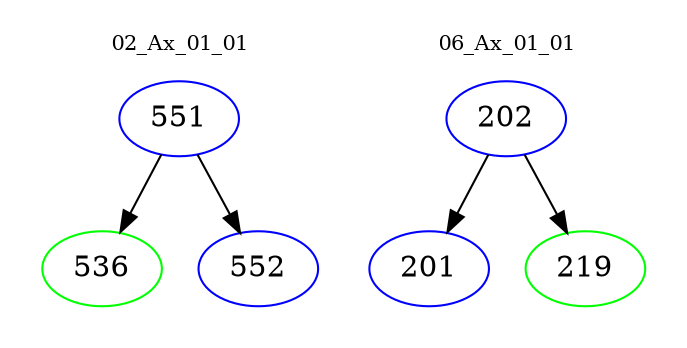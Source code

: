 digraph{
subgraph cluster_0 {
color = white
label = "02_Ax_01_01";
fontsize=10;
T0_551 [label="551", color="blue"]
T0_551 -> T0_536 [color="black"]
T0_536 [label="536", color="green"]
T0_551 -> T0_552 [color="black"]
T0_552 [label="552", color="blue"]
}
subgraph cluster_1 {
color = white
label = "06_Ax_01_01";
fontsize=10;
T1_202 [label="202", color="blue"]
T1_202 -> T1_201 [color="black"]
T1_201 [label="201", color="blue"]
T1_202 -> T1_219 [color="black"]
T1_219 [label="219", color="green"]
}
}

